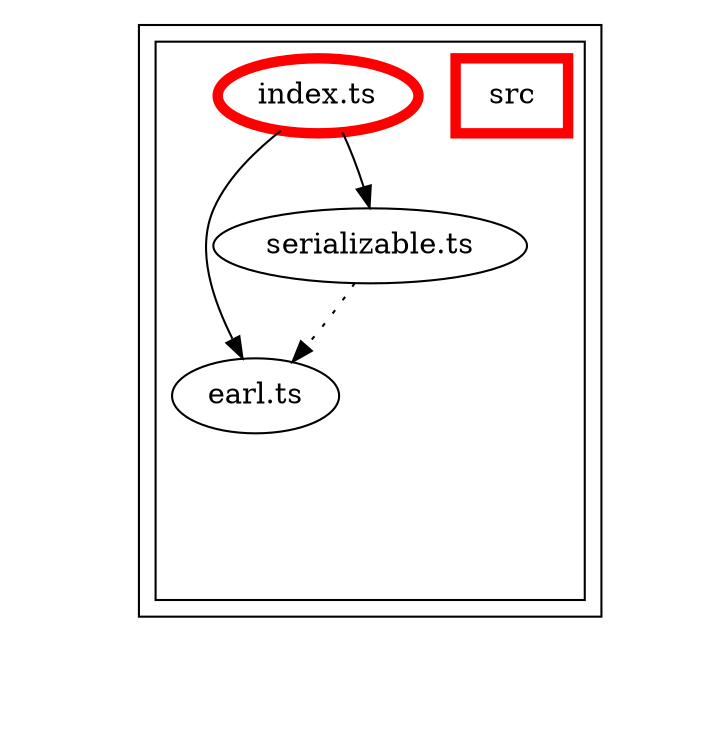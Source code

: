 digraph "dependency-graph-[object Object]" {
  compound = true;
  "dependency-graph-[object Object]" [
    style = "invis";
  ];
  "src/earl.ts";
  "src/serializable.ts";
  subgraph "cluster_src" {
    color = "#000000";
    label = "";
    "name_src" [
      penwidth = 5;
      shape = "rectangle";
      color = "#ff0000";
      label = "src";
    ];
    "exit_src" [
      style = "invis";
    ];
    subgraph "cluster_src" {
      color = "#000000";
      label = "";
      "name_src" [
        penwidth = 5;
        shape = "rectangle";
        color = "#ff0000";
        label = "src";
      ];
      "exit_src" [
        style = "invis";
      ];
      "src/earl.ts" [
        label = "earl.ts";
      ];
      "src/index.ts" [
        label = "index.ts";
        color = "#ff0000";
        penwidth = 5;
      ];
      "src/serializable.ts" [
        label = "serializable.ts";
      ];
      "src/earl.ts" -> "exit_src" [
        style = "invis";
      ];
      "src/index.ts" -> "exit_src" [
        style = "invis";
      ];
      "src/serializable.ts" -> "exit_src" [
        style = "invis";
      ];
    }
    "exit_src" -> "exit_src" [
      style = "invis";
    ];
    "exit_src" -> "exit_src" [
      style = "invis";
    ];
    "exit_src" -> "exit_src" [
      style = "invis";
    ];
  }
  "exit_src" -> "dependency-graph-[object Object]" [
    style = "invis";
  ];
  "src/index.ts" -> "src/earl.ts" [
    style = "invis";
  ];
  "src/index.ts" -> "src/earl.ts" [
    style = "solid";
    ltail = "cluster_src/index.ts";
    lhead = "cluster_src/earl.ts";
    color = "black";
  ];
  "src/index.ts" -> "src/serializable.ts" [
    style = "invis";
  ];
  "src/index.ts" -> "src/serializable.ts" [
    style = "solid";
    ltail = "cluster_src/index.ts";
    lhead = "cluster_src/serializable.ts";
    color = "black";
  ];
  "src/serializable.ts" -> "src/earl.ts" [
    style = "invis";
  ];
  "src/serializable.ts" -> "src/earl.ts" [
    style = "dotted";
    ltail = "cluster_src/serializable.ts";
    lhead = "cluster_src/earl.ts";
    color = "black";
  ];
}